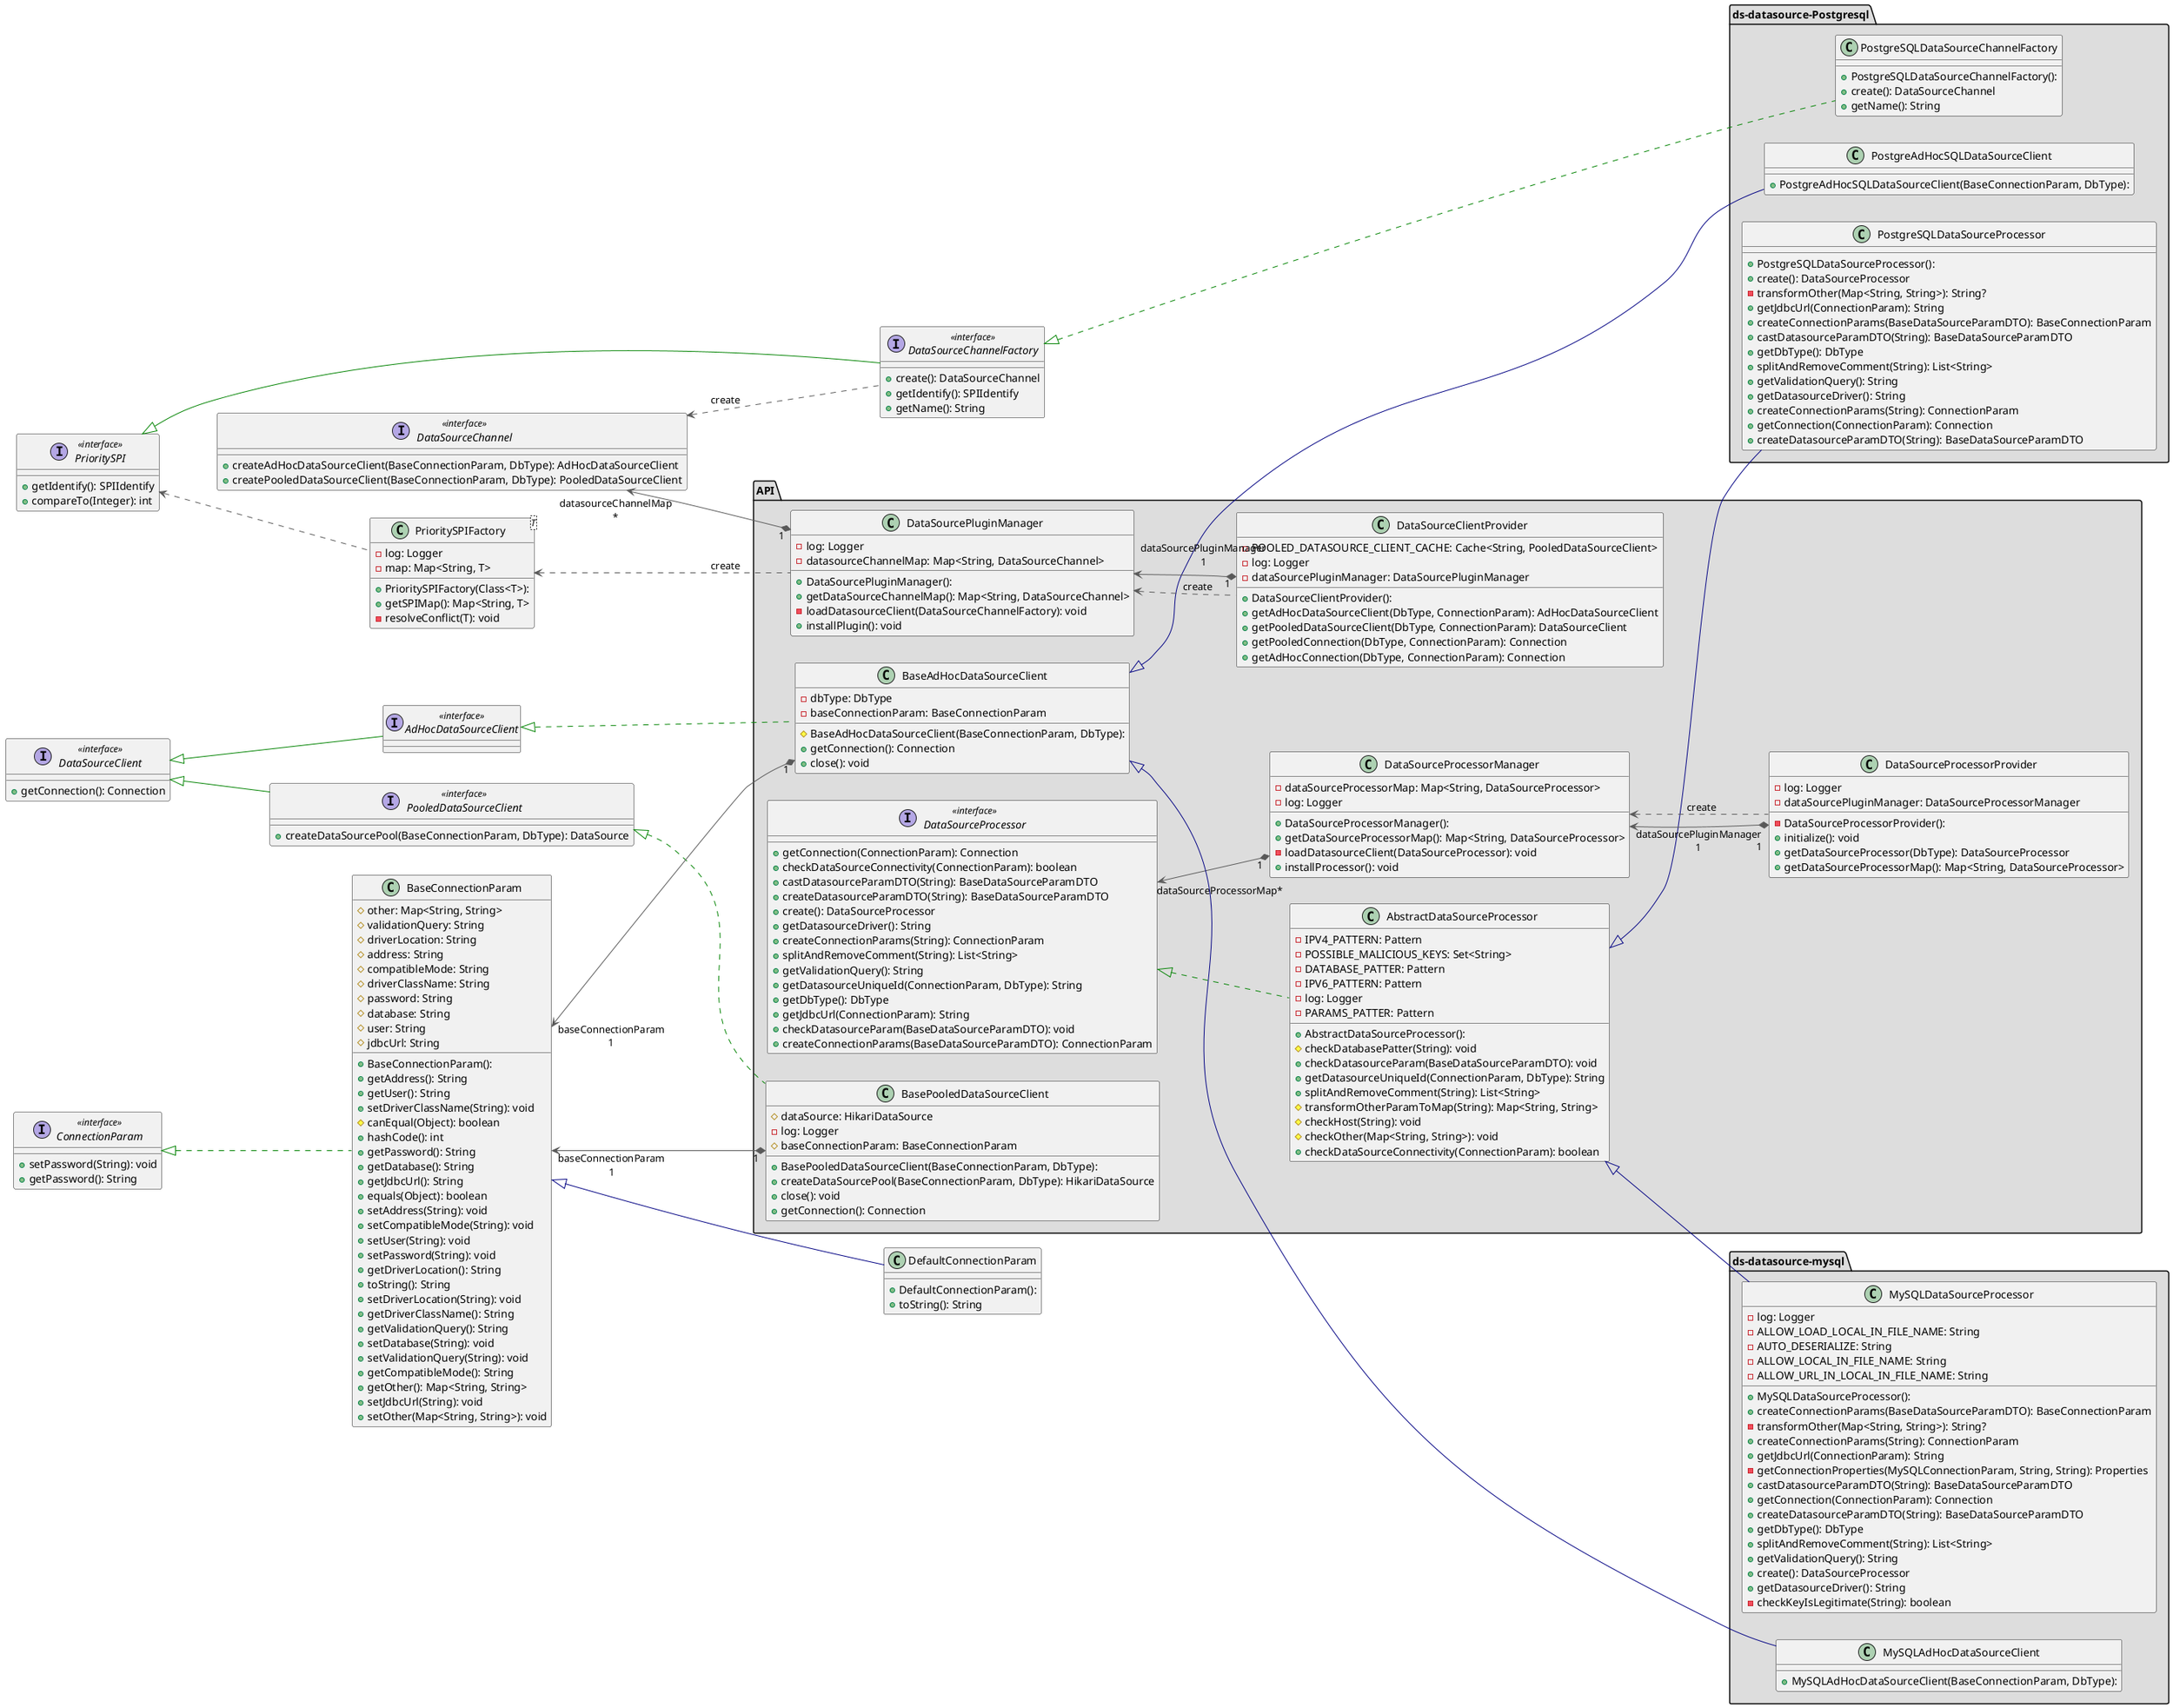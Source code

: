 @startuml

'!theme plain
'top to bottom direction
'skinparam linetype ortho

left to right direction
'package "SPI" #DDDDDD{

    interface PrioritySPI << interface >> {
      + getIdentify(): SPIIdentify
      + compareTo(Integer): int
    }

    class PrioritySPIFactory<T> {
      + PrioritySPIFactory(Class<T>):
      - log: Logger
      - map: Map<String, T>
      + getSPIMap(): Map<String, T>
      - resolveConflict(T): void
    }

    interface DataSourceChannel << interface >> {
      + createAdHocDataSourceClient(BaseConnectionParam, DbType): AdHocDataSourceClient
      + createPooledDataSourceClient(BaseConnectionParam, DbType): PooledDataSourceClient
    }
    interface DataSourceChannelFactory << interface >> {
      + create(): DataSourceChannel
      + getIdentify(): SPIIdentify
      + getName(): String
    }
    interface DataSourceClient << interface >> {
      + getConnection(): Connection
    }
    interface AdHocDataSourceClient << interface >>
    interface PooledDataSourceClient << interface >> {
      + createDataSourcePool(BaseConnectionParam, DbType): DataSource
    }
    interface ConnectionParam << interface >> {
      + setPassword(String): void
      + getPassword(): String
    }
    class BaseConnectionParam {
      + BaseConnectionParam():
      # other: Map<String, String>
      # validationQuery: String
      # driverLocation: String
      # address: String
      # compatibleMode: String
      # driverClassName: String
      # password: String
      # database: String
      # user: String
      # jdbcUrl: String
      + getAddress(): String
      + getUser(): String
      + setDriverClassName(String): void
      # canEqual(Object): boolean
      + hashCode(): int
      + getPassword(): String
      + getDatabase(): String
      + getJdbcUrl(): String
      + equals(Object): boolean
      + setAddress(String): void
      + setCompatibleMode(String): void
      + setUser(String): void
      + setPassword(String): void
      + getDriverLocation(): String
      + toString(): String
      + setDriverLocation(String): void
      + getDriverClassName(): String
      + getValidationQuery(): String
      + setDatabase(String): void
      + setValidationQuery(String): void
      + getCompatibleMode(): String
      + getOther(): Map<String, String>
      + setJdbcUrl(String): void
      + setOther(Map<String, String>): void
    }
    class DefaultConnectionParam {
      + DefaultConnectionParam():
      + toString(): String
    }

'}


package "API" #DDDDDD{

    class BaseAdHocDataSourceClient {
      # BaseAdHocDataSourceClient(BaseConnectionParam, DbType):
      - dbType: DbType
      - baseConnectionParam: BaseConnectionParam
      + getConnection(): Connection
      + close(): void
    }

    class BasePooledDataSourceClient {
      + BasePooledDataSourceClient(BaseConnectionParam, DbType):
      # dataSource: HikariDataSource
      - log: Logger
      # baseConnectionParam: BaseConnectionParam
      + createDataSourcePool(BaseConnectionParam, DbType): HikariDataSource
      + close(): void
      + getConnection(): Connection
    }

    interface DataSourceProcessor << interface >> {
      + getConnection(ConnectionParam): Connection
      + checkDataSourceConnectivity(ConnectionParam): boolean
      + castDatasourceParamDTO(String): BaseDataSourceParamDTO
      + createDatasourceParamDTO(String): BaseDataSourceParamDTO
      + create(): DataSourceProcessor
      + getDatasourceDriver(): String
      + createConnectionParams(String): ConnectionParam
      + splitAndRemoveComment(String): List<String>
      + getValidationQuery(): String
      + getDatasourceUniqueId(ConnectionParam, DbType): String
      + getDbType(): DbType
      + getJdbcUrl(ConnectionParam): String
      + checkDatasourceParam(BaseDataSourceParamDTO): void
      + createConnectionParams(BaseDataSourceParamDTO): ConnectionParam
    }

    class AbstractDataSourceProcessor {
      + AbstractDataSourceProcessor():
      - IPV4_PATTERN: Pattern
      - POSSIBLE_MALICIOUS_KEYS: Set<String>
      - DATABASE_PATTER: Pattern
      - IPV6_PATTERN: Pattern
      - log: Logger
      - PARAMS_PATTER: Pattern
      # checkDatabasePatter(String): void
      + checkDatasourceParam(BaseDataSourceParamDTO): void
      + getDatasourceUniqueId(ConnectionParam, DbType): String
      + splitAndRemoveComment(String): List<String>
      # transformOtherParamToMap(String): Map<String, String>
      # checkHost(String): void
      # checkOther(Map<String, String>): void
      + checkDataSourceConnectivity(ConnectionParam): boolean
    }

    class DataSourceProcessorManager {
      + DataSourceProcessorManager():
      - dataSourceProcessorMap: Map<String, DataSourceProcessor>
      - log: Logger
      + getDataSourceProcessorMap(): Map<String, DataSourceProcessor>
      - loadDatasourceClient(DataSourceProcessor): void
      + installProcessor(): void
    }

    class DataSourceProcessorProvider {
      - DataSourceProcessorProvider():
      - log: Logger
      - dataSourcePluginManager: DataSourceProcessorManager
      + initialize(): void
      + getDataSourceProcessor(DbType): DataSourceProcessor
      + getDataSourceProcessorMap(): Map<String, DataSourceProcessor>
    }


    class DataSourceClientProvider {
      + DataSourceClientProvider():
      - POOLED_DATASOURCE_CLIENT_CACHE: Cache<String, PooledDataSourceClient>
      - log: Logger
      - dataSourcePluginManager: DataSourcePluginManager
      + getAdHocDataSourceClient(DbType, ConnectionParam): AdHocDataSourceClient
      + getPooledDataSourceClient(DbType, ConnectionParam): DataSourceClient
      + getPooledConnection(DbType, ConnectionParam): Connection
      + getAdHocConnection(DbType, ConnectionParam): Connection
    }
    class DataSourcePluginManager {
      + DataSourcePluginManager():
      - log: Logger
      - datasourceChannelMap: Map<String, DataSourceChannel>
      + getDataSourceChannelMap(): Map<String, DataSourceChannel>
      - loadDatasourceClient(DataSourceChannelFactory): void
      + installPlugin(): void
    }

}


package "ds-datasource-Postgresql" #DDDDDD{
    class PostgreAdHocSQLDataSourceClient {
      + PostgreAdHocSQLDataSourceClient(BaseConnectionParam, DbType):
    }
    class PostgreSQLDataSourceProcessor {
      + PostgreSQLDataSourceProcessor():
      + create(): DataSourceProcessor
      - transformOther(Map<String, String>): String?
      + getJdbcUrl(ConnectionParam): String
      + createConnectionParams(BaseDataSourceParamDTO): BaseConnectionParam
      + castDatasourceParamDTO(String): BaseDataSourceParamDTO
      + getDbType(): DbType
      + splitAndRemoveComment(String): List<String>
      + getValidationQuery(): String
      + getDatasourceDriver(): String
      + createConnectionParams(String): ConnectionParam
      + getConnection(ConnectionParam): Connection
      + createDatasourceParamDTO(String): BaseDataSourceParamDTO
    }

    class PostgreSQLDataSourceChannelFactory {
          + PostgreSQLDataSourceChannelFactory():
          + create(): DataSourceChannel
          + getName(): String
        }
}


package "ds-datasource-mysql" #DDDDDD{

    class MySQLAdHocDataSourceClient {
      + MySQLAdHocDataSourceClient(BaseConnectionParam, DbType):
    }
    class MySQLDataSourceProcessor {
      + MySQLDataSourceProcessor():
      - log: Logger
      - ALLOW_LOAD_LOCAL_IN_FILE_NAME: String
      - AUTO_DESERIALIZE: String
      - ALLOW_LOCAL_IN_FILE_NAME: String
      - ALLOW_URL_IN_LOCAL_IN_FILE_NAME: String
      + createConnectionParams(BaseDataSourceParamDTO): BaseConnectionParam
      - transformOther(Map<String, String>): String?
      + createConnectionParams(String): ConnectionParam
      + getJdbcUrl(ConnectionParam): String
      - getConnectionProperties(MySQLConnectionParam, String, String): Properties
      + castDatasourceParamDTO(String): BaseDataSourceParamDTO
      + getConnection(ConnectionParam): Connection
      + createDatasourceParamDTO(String): BaseDataSourceParamDTO
      + getDbType(): DbType
      + splitAndRemoveComment(String): List<String>
      + getValidationQuery(): String
      + create(): DataSourceProcessor
      + getDatasourceDriver(): String
      - checkKeyIsLegitimate(String): boolean
    }

}


DataSourceProcessor                                                             ^-[#008200,dashed]-                     AbstractDataSourceProcessor
DataSourceProcessor                 "dataSourceProcessorMap*"                   <-[#595959,plain]-* "1"                 DataSourceProcessorManager
AbstractDataSourceProcessor                                                     ^-[#000082,plain]-                      PostgreSQLDataSourceProcessor
AbstractDataSourceProcessor                                                     ^-[#000082,plain]-                      MySQLDataSourceProcessor
DataSourceProcessorManager          "dataSourcePluginManager\n1"                <-[#595959,plain]-* "\n1"               DataSourceProcessorProvider
DataSourceProcessorManager                                                      <-[#595959,dashed]-                     DataSourceProcessorProvider : "«create»"


DataSourceClient                                                                ^-[#008200,plain]-                      AdHocDataSourceClient
DataSourceClient                                                                ^-[#008200,plain]-                      PooledDataSourceClient
AdHocDataSourceClient                                                           ^-[#008200,dashed]-                     BaseAdHocDataSourceClient
BaseAdHocDataSourceClient                                                       ^-[#000082,plain]-                      PostgreAdHocSQLDataSourceClient
BaseAdHocDataSourceClient                                                       ^-[#000082,plain]-                      MySQLAdHocDataSourceClient
PooledDataSourceClient                                                          ^-[#008200,dashed]-                     BasePooledDataSourceClient
BaseConnectionParam             "baseConnectionParam\n1"                        <-[#595959,plain]-* "1"                 BasePooledDataSourceClient
BaseConnectionParam             "baseConnectionParam\n1"                        <-[#595959,plain]-* "1"                 BaseAdHocDataSourceClient
ConnectionParam                                                                 ^-[#008200,dashed]-                     BaseConnectionParam
BaseConnectionParam                                                             ^-[#000082,plain]-                      DefaultConnectionParam

PrioritySPI                                                                     <-[#595959,dashed]-                     PrioritySPIFactory
PrioritySPI                                                                     ^-[#008200,plain]-                      DataSourceChannelFactory
DataSourceChannelFactory                                                        ^-[#008200,dashed]-                     PostgreSQLDataSourceChannelFactory
DataSourceChannel                                                               <-[#595959,dashed]-                     DataSourceChannelFactory           : "«create»"
DataSourceChannel               "datasourceChannelMap\n*"                       <-[#595959,plain]-* "1"                 DataSourcePluginManager
PrioritySPIFactory                                                              <-[#595959,dashed]-                     DataSourcePluginManager            : "«create»"
DataSourcePluginManager                                                         <-[#595959,dashed]-                     DataSourceClientProvider           : "«create»"
DataSourcePluginManager        "dataSourcePluginManager\n1"                     <-[#595959,plain]-* "1"                 DataSourceClientProvider



'AbstractDataSourceProcessor      -[#008200,dashed]-^  DataSourceProcessor
'DataSourceProcessorManager      "1" *-[#595959,plain]-> "dataSourceProcessorMap\n*" DataSourceProcessor
'MySQLDataSourceProcessor         -[#000082,plain]-^  AbstractDataSourceProcessor
'PostgreSQLDataSourceProcessor    -[#000082,plain]-^  AbstractDataSourceProcessor
'DataSourceProcessorProvider     "1" *-[#595959,plain]-> "dataSourcePluginManager\n1" DataSourceProcessorManager
'DataSourceProcessorProvider      -[#595959,dashed]->  DataSourceProcessorManager      : "«create»"

'AdHocDataSourceClient            -[#008200,plain]-^  DataSourceClient
'PooledDataSourceClient           -[#008200,plain]-^  DataSourceClient
'BaseAdHocDataSourceClient        -[#008200,dashed]-^  AdHocDataSourceClient
'BaseAdHocDataSourceClient       "1" *-[#595959,plain]-> "baseConnectionParam\n1" BaseConnectionParam
'PostgreAdHocSQLDataSourceClient  -[#000082,plain]-^  BaseAdHocDataSourceClient
'MySQLAdHocDataSourceClient       -[#000082,plain]-^  BaseAdHocDataSourceClient
'
'BasePooledDataSourceClient      "1" *-[#595959,plain]-> "baseConnectionParam\n1" BaseConnectionParam
'BasePooledDataSourceClient       -[#008200,dashed]-^  PooledDataSourceClient


'BaseConnectionParam              -[#008200,dashed]-^  ConnectionParam
'DefaultConnectionParam           -[#000082,plain]-^  BaseConnectionParam


'DataSourceChannelFactory         -[#008200,plain]-^  PrioritySPI
'DataSourcePluginManager         "1" *-[#595959,plain]-> "datasourceChannelMap\n*" DataSourceChannel
'DataSourcePluginManager          -[#595959,dashed]->  PrioritySPIFactory              : "«create»"
'PrioritySPIFactory               -[#595959,dashed]->  PrioritySPI
'DataSourceClientProvider         -[#595959,dashed]->  DataSourcePluginManager         : "«create»"
'DataSourceClientProvider        "1" *-[#595959,plain]-> "dataSourcePluginManager\n1" DataSourcePluginManager
@enduml
